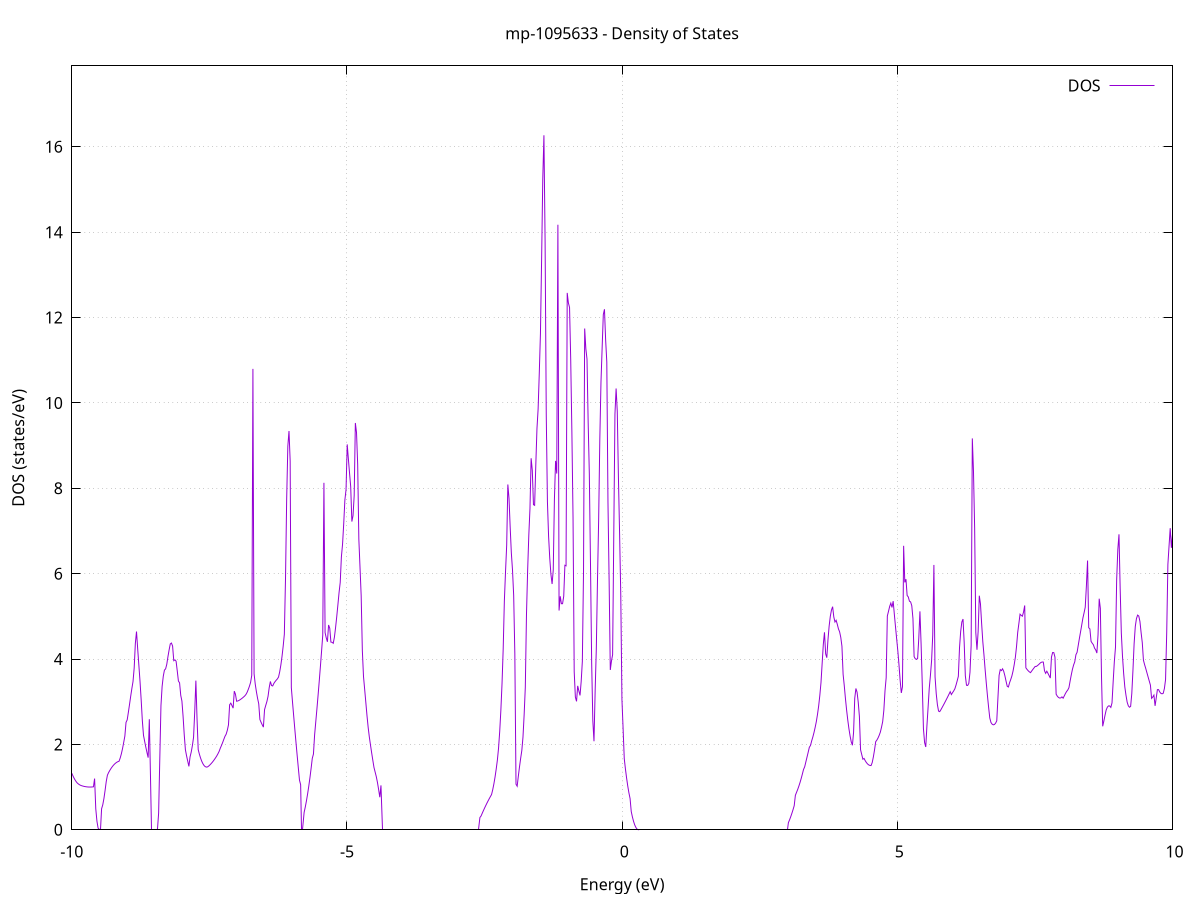 set title 'mp-1095633 - Density of States'
set xlabel 'Energy (eV)'
set ylabel 'DOS (states/eV)'
set grid
set xrange [-10:10]
set yrange [0:17.897]
set xzeroaxis lt -1
set terminal png size 800,600
set output 'mp-1095633_dos_gnuplot.png'
plot '-' using 1:2 with lines title 'DOS'
-19.272900 0.000000
-19.251800 0.000000
-19.230600 0.000000
-19.209500 0.000000
-19.188300 0.000000
-19.167200 0.000000
-19.146000 0.000000
-19.124900 0.000000
-19.103700 0.000000
-19.082600 0.000000
-19.061400 0.000000
-19.040300 0.000000
-19.019100 0.000000
-18.998000 0.000000
-18.976800 0.000000
-18.955700 0.000000
-18.934500 0.000000
-18.913400 0.000000
-18.892200 0.000000
-18.871100 0.000000
-18.849900 0.000000
-18.828800 0.000000
-18.807600 0.000000
-18.786500 0.000000
-18.765300 0.000000
-18.744100 0.000000
-18.723000 0.000000
-18.701800 0.000000
-18.680700 0.000000
-18.659500 0.000000
-18.638400 0.000000
-18.617200 0.000000
-18.596100 0.000000
-18.574900 0.000000
-18.553800 0.000000
-18.532600 0.000000
-18.511500 0.000000
-18.490300 0.000000
-18.469200 0.000000
-18.448000 0.000000
-18.426900 0.000000
-18.405700 0.000000
-18.384600 0.000000
-18.363400 0.000000
-18.342300 0.000000
-18.321100 0.000000
-18.300000 0.000000
-18.278800 0.000000
-18.257700 0.000000
-18.236500 0.000000
-18.215400 0.000000
-18.194200 0.000000
-18.173100 0.000000
-18.151900 0.000000
-18.130800 0.000000
-18.109600 0.000000
-18.088500 0.000000
-18.067300 0.000000
-18.046100 0.000000
-18.025000 0.000000
-18.003800 0.000000
-17.982700 0.000000
-17.961500 0.000000
-17.940400 0.000000
-17.919200 0.000000
-17.898100 0.000000
-17.876900 0.000000
-17.855800 0.000000
-17.834600 0.000000
-17.813500 0.000000
-17.792300 0.000000
-17.771200 0.000000
-17.750000 0.000000
-17.728900 0.000000
-17.707700 0.000000
-17.686600 0.000000
-17.665400 0.000000
-17.644300 0.000000
-17.623100 0.000000
-17.602000 0.000000
-17.580800 0.000000
-17.559700 0.000000
-17.538500 0.000000
-17.517400 0.000000
-17.496200 0.000000
-17.475100 0.000000
-17.453900 0.000000
-17.432800 0.000000
-17.411600 0.000000
-17.390500 0.000000
-17.369300 0.000000
-17.348100 0.002200
-17.327000 0.310200
-17.305800 1.139700
-17.284700 2.439200
-17.263500 3.375300
-17.242400 4.505200
-17.221200 5.844900
-17.200100 9.296100
-17.178900 15.395800
-17.157800 24.953400
-17.136600 10.860000
-17.115500 6.351800
-17.094300 4.490900
-17.073200 2.991700
-17.052000 2.249600
-17.030900 1.607200
-17.009700 0.238200
-16.988600 0.000000
-16.967400 0.000000
-16.946300 0.000000
-16.925100 0.000000
-16.904000 0.000000
-16.882800 0.000000
-16.861700 0.000000
-16.840500 0.000000
-16.819400 0.000000
-16.798200 0.000000
-16.777100 0.000000
-16.755900 0.000000
-16.734800 0.000000
-16.713600 0.000000
-16.692500 0.000000
-16.671300 0.000000
-16.650200 0.000000
-16.629000 0.000000
-16.607800 0.000000
-16.586700 0.000000
-16.565500 0.000000
-16.544400 0.000000
-16.523200 0.000000
-16.502100 0.000000
-16.480900 0.000000
-16.459800 0.000000
-16.438600 0.000000
-16.417500 0.000000
-16.396300 0.000000
-16.375200 0.000000
-16.354000 0.000000
-16.332900 0.000000
-16.311700 0.000000
-16.290600 0.000000
-16.269400 0.000000
-16.248300 0.000000
-16.227100 0.000000
-16.206000 0.000000
-16.184800 0.000000
-16.163700 0.000000
-16.142500 0.000000
-16.121400 0.000000
-16.100200 0.000000
-16.079100 0.000000
-16.057900 0.000000
-16.036800 0.000000
-16.015600 0.000000
-15.994500 0.000000
-15.973300 0.000000
-15.952200 0.000000
-15.931000 0.000000
-15.909800 0.000000
-15.888700 0.000000
-15.867500 0.000000
-15.846400 0.000000
-15.825200 0.000000
-15.804100 0.000000
-15.782900 0.000000
-15.761800 0.000000
-15.740600 0.000000
-15.719500 0.000000
-15.698300 0.000000
-15.677200 0.000000
-15.656000 0.000000
-15.634900 0.000000
-15.613700 0.000000
-15.592600 0.000000
-15.571400 0.000000
-15.550300 0.000000
-15.529100 0.000000
-15.508000 0.000000
-15.486800 0.000000
-15.465700 0.000000
-15.444500 0.000000
-15.423400 0.000000
-15.402200 0.000000
-15.381100 0.000000
-15.359900 0.000000
-15.338800 0.000000
-15.317600 0.000000
-15.296500 0.000000
-15.275300 0.000000
-15.254200 0.000000
-15.233000 0.000000
-15.211800 0.000000
-15.190700 0.000000
-15.169500 0.000000
-15.148400 0.000000
-15.127200 0.000000
-15.106100 0.000000
-15.084900 0.000000
-15.063800 0.000000
-15.042600 11.168400
-15.021500 3.681300
-15.000300 3.746500
-14.979200 3.902600
-14.958000 4.086000
-14.936900 4.296600
-14.915700 4.534600
-14.894600 4.799800
-14.873400 5.092300
-14.852300 5.412100
-14.831100 31.837100
-14.810000 8.092700
-14.788800 7.364700
-14.767700 6.886400
-14.746500 6.423800
-14.725400 5.977100
-14.704200 5.544600
-14.683100 5.187700
-14.661900 6.296000
-14.640800 6.342300
-14.619600 6.107900
-14.598500 5.797300
-14.577300 5.408600
-14.556200 4.940800
-14.535000 3.890600
-14.513800 3.733700
-14.492700 3.585100
-14.471500 3.444700
-14.450400 3.317200
-14.429200 3.217000
-14.408100 3.145300
-14.386900 3.101800
-14.365800 2.913500
-14.344600 2.943500
-14.323500 2.160100
-14.302300 1.746900
-14.281200 1.625400
-14.260000 1.505300
-14.238900 1.386600
-14.217700 1.269400
-14.196600 1.153500
-14.175400 1.039000
-14.154300 0.926000
-14.133100 0.814300
-14.112000 0.704100
-14.090800 0.595300
-14.069700 0.487900
-14.048500 0.381900
-14.027400 0.277300
-14.006200 0.174100
-13.985100 0.000000
-13.963900 0.000000
-13.942800 0.000000
-13.921600 0.000000
-13.900500 0.000500
-13.879300 0.004500
-13.858200 0.012100
-13.837000 0.023600
-13.815800 0.038700
-13.794700 0.057700
-13.773500 0.080400
-13.752400 0.106800
-13.731200 0.137000
-13.710100 0.171000
-13.688900 0.208700
-13.667800 0.969700
-13.646600 1.594800
-13.625500 4.289500
-13.604300 4.566300
-13.583200 5.051700
-13.562000 5.455300
-13.540900 5.561200
-13.519700 4.371800
-13.498600 4.076400
-13.477400 3.818700
-13.456300 3.598900
-13.435100 3.863800
-13.414000 4.403300
-13.392800 2.886500
-13.371700 2.730400
-13.350500 2.592800
-13.329400 2.473400
-13.308200 2.444600
-13.287100 2.346000
-13.265900 2.257400
-13.244800 2.178900
-13.223600 2.110400
-13.202500 2.633900
-13.181300 2.760100
-13.160200 2.861800
-13.139000 2.859000
-13.117900 2.751700
-13.096700 2.539800
-13.075500 2.789400
-13.054400 0.000000
-13.033200 0.000000
-13.012100 0.000000
-12.990900 0.000000
-12.969800 0.213400
-12.948600 1.100500
-12.927500 1.954000
-12.906300 2.711600
-12.885200 3.262700
-12.864000 3.704000
-12.842900 4.568000
-12.821700 5.507000
-12.800600 6.408700
-12.779400 6.594200
-12.758300 5.457200
-12.737100 4.509600
-12.716000 4.472700
-12.694800 4.607600
-12.673700 4.784200
-12.652500 4.978400
-12.631400 5.187200
-12.610200 5.991400
-12.589100 6.214700
-12.567900 5.819200
-12.546800 5.298800
-12.525600 4.504000
-12.504500 3.307000
-12.483300 3.022700
-12.462200 2.769600
-12.441000 2.547500
-12.419900 2.356400
-12.398700 2.196400
-12.377500 1.961900
-12.356400 1.649600
-12.335200 1.645400
-12.314100 1.627800
-12.292900 1.603400
-12.271800 1.661900
-12.250600 1.744200
-12.229500 1.850400
-12.208300 1.980500
-12.187200 2.046300
-12.166000 2.165000
-12.144900 2.206100
-12.123700 2.247000
-12.102600 2.287400
-12.081400 2.327500
-12.060300 2.367300
-12.039100 2.406700
-12.018000 2.445700
-11.996800 2.536500
-11.975700 2.664300
-11.954500 2.796000
-11.933400 2.931400
-11.912200 3.070400
-11.891100 3.224500
-11.869900 3.705900
-11.848800 3.661600
-11.827600 3.625000
-11.806500 3.570500
-11.785300 3.498200
-11.764200 3.383700
-11.743000 3.229000
-11.721900 3.039700
-11.700700 2.602500
-11.679500 2.568400
-11.658400 2.540600
-11.637200 2.519200
-11.616100 2.504200
-11.594900 2.495600
-11.573800 2.708400
-11.552600 2.759600
-11.531500 2.816700
-11.510300 2.879700
-11.489200 2.948600
-11.468000 3.543400
-11.446900 3.441300
-11.425700 3.437000
-11.404600 2.830900
-11.383400 2.579100
-11.362300 1.992500
-11.341100 2.013300
-11.320000 1.827600
-11.298800 1.666100
-11.277700 1.528900
-11.256500 1.452200
-11.235400 1.433600
-11.214200 1.415800
-11.193100 1.398800
-11.171900 1.382600
-11.150800 1.367200
-11.129600 1.352600
-11.108500 1.338800
-11.087300 1.325900
-11.066200 1.313700
-11.045000 1.302300
-11.023900 1.291700
-11.002700 1.309500
-10.981500 1.393300
-10.960400 1.464600
-10.939200 1.446600
-10.918100 1.382600
-10.896900 1.314900
-10.875800 1.243300
-10.854600 1.167900
-10.833500 1.088700
-10.812300 1.005700
-10.791200 0.919000
-10.770000 0.828400
-10.748900 0.734000
-10.727700 0.635800
-10.706600 6.252800
-10.685400 2.833000
-10.664300 2.183000
-10.643100 2.189300
-10.622000 2.193200
-10.600800 2.194700
-10.579700 2.194000
-10.558500 2.190900
-10.537400 2.185400
-10.516200 2.177600
-10.495100 2.167500
-10.473900 2.155100
-10.452800 2.140300
-10.431600 2.123100
-10.410500 2.103700
-10.389300 2.081900
-10.368200 2.057700
-10.347000 2.031200
-10.325900 2.002400
-10.304700 1.971200
-10.283600 1.856700
-10.262400 1.816200
-10.241200 1.780600
-10.220100 1.750000
-10.198900 1.724500
-10.177800 1.703900
-10.156600 1.687000
-10.135500 1.669400
-10.114300 1.629800
-10.093200 1.547000
-10.072000 1.505900
-10.050900 1.484800
-10.029700 1.423600
-10.008600 1.351400
-9.987400 1.286200
-9.966300 1.228000
-9.945100 1.177100
-9.924000 1.133800
-9.902800 1.098800
-9.881700 1.074900
-9.860500 1.055800
-9.839400 1.041200
-9.818200 1.031200
-9.797100 1.023200
-9.775900 1.016400
-9.754800 1.010800
-9.733600 1.006500
-9.712500 1.003400
-9.691300 1.001500
-9.670200 1.000900
-9.649000 1.001500
-9.627900 1.003400
-9.606700 1.006500
-9.585600 1.199700
-9.564400 0.491700
-9.543200 0.201800
-9.522100 0.038900
-9.500900 0.000000
-9.479800 0.000000
-9.458600 0.492200
-9.437500 0.583300
-9.416300 0.730200
-9.395200 0.920000
-9.374000 1.130100
-9.352900 1.279000
-9.331700 1.338800
-9.310600 1.387900
-9.289400 1.432200
-9.268300 1.471600
-9.247100 1.506200
-9.226000 1.535900
-9.204800 1.560700
-9.183700 1.580700
-9.162500 1.595800
-9.141400 1.606000
-9.120200 1.682800
-9.099100 1.780700
-9.077900 1.902800
-9.056800 2.045900
-9.035600 2.196600
-9.014500 2.516300
-8.993300 2.574800
-8.972200 2.751300
-8.951000 2.935600
-8.929900 3.127700
-8.908700 3.307800
-8.887600 3.473200
-8.866400 3.790700
-8.845200 4.364700
-8.824100 4.644300
-8.802900 4.241100
-8.781800 3.863100
-8.760600 3.482500
-8.739500 3.047900
-8.718300 2.560200
-8.697200 2.214000
-8.676000 2.071000
-8.654900 1.936100
-8.633700 1.809200
-8.612600 1.690400
-8.591400 2.590300
-8.570300 1.251400
-8.549100 0.000000
-8.528000 0.000000
-8.506800 0.000000
-8.485700 0.000000
-8.464500 0.000000
-8.443400 0.010400
-8.422200 0.390600
-8.401100 1.656000
-8.379900 2.907600
-8.358800 3.357000
-8.337600 3.597400
-8.316500 3.741200
-8.295300 3.769700
-8.274200 3.876500
-8.253000 4.053700
-8.231900 4.212800
-8.210700 4.353700
-8.189600 4.374900
-8.168400 4.304000
-8.147200 3.961900
-8.126100 3.980900
-8.104900 3.950400
-8.083800 3.722300
-8.062600 3.484800
-8.041500 3.442400
-8.020300 3.148800
-7.999200 3.016800
-7.978000 2.660300
-7.956900 2.227800
-7.935700 1.875600
-7.914600 1.733100
-7.893400 1.607000
-7.872300 1.485000
-7.851100 1.706700
-7.830000 1.820100
-7.808800 1.972600
-7.787700 2.164300
-7.766500 2.758700
-7.745400 3.493900
-7.724200 2.593200
-7.703100 1.878300
-7.681900 1.772500
-7.660800 1.682400
-7.639600 1.608100
-7.618500 1.549500
-7.597300 1.506700
-7.576200 1.479700
-7.555000 1.468500
-7.533900 1.472900
-7.512700 1.492500
-7.491600 1.517900
-7.470400 1.546300
-7.449200 1.577700
-7.428100 1.612200
-7.406900 1.649600
-7.385800 1.690000
-7.364600 1.733500
-7.343500 1.782500
-7.322300 1.838400
-7.301200 1.913100
-7.280000 1.975700
-7.258900 2.044100
-7.237700 2.118500
-7.216600 2.189800
-7.195400 2.238300
-7.174300 2.329700
-7.153100 2.457400
-7.132000 2.929300
-7.110800 2.966400
-7.089700 2.909100
-7.068500 2.849900
-7.047400 3.248400
-7.026200 3.176200
-7.005100 3.011300
-6.983900 3.018100
-6.962800 3.029900
-6.941600 3.047400
-6.920500 3.066800
-6.899300 3.088000
-6.878200 3.111200
-6.857000 3.136200
-6.835900 3.169300
-6.814700 3.219600
-6.793600 3.287100
-6.772400 3.363200
-6.751300 3.452500
-6.730100 3.618200
-6.708900 10.797900
-6.687800 3.655500
-6.666600 3.412100
-6.645500 3.234200
-6.624300 3.080000
-6.603200 2.951100
-6.582000 2.583200
-6.560900 2.518700
-6.539700 2.459300
-6.518600 2.405000
-6.497400 2.815900
-6.476300 2.912500
-6.455100 3.003700
-6.434000 3.126900
-6.412800 3.330900
-6.391700 3.474800
-6.370500 3.379600
-6.349400 3.369600
-6.328200 3.429500
-6.307100 3.469000
-6.285900 3.504100
-6.264800 3.533900
-6.243600 3.577300
-6.222500 3.699100
-6.201300 3.860100
-6.180200 4.060600
-6.159000 4.300800
-6.137900 4.580600
-6.116700 5.892300
-6.095600 7.753900
-6.074400 8.986800
-6.053300 9.342700
-6.032100 8.638800
-6.010900 3.330100
-5.989800 2.997800
-5.968600 2.673100
-5.947500 2.356100
-5.926300 2.046600
-5.905200 1.744900
-5.884000 1.450800
-5.862900 1.164300
-5.841700 1.054500
-5.820600 0.000000
-5.799400 0.000000
-5.778300 0.408200
-5.757100 0.535100
-5.736000 0.680100
-5.714800 0.842900
-5.693700 1.023800
-5.672500 1.222500
-5.651400 1.439200
-5.630200 1.673900
-5.609100 1.773900
-5.587900 2.222500
-5.566800 2.529600
-5.545600 2.838100
-5.524500 3.158100
-5.503300 3.490300
-5.482200 3.834900
-5.461000 4.191700
-5.439900 4.560900
-5.418700 8.128800
-5.397600 4.619200
-5.376400 4.495000
-5.355300 4.403600
-5.334100 4.797800
-5.312900 4.722500
-5.291800 4.396600
-5.270600 4.392000
-5.249500 4.368700
-5.228300 4.510200
-5.207200 4.735100
-5.186000 4.991900
-5.164900 5.270600
-5.143700 5.557600
-5.122600 5.794500
-5.101400 6.393200
-5.080300 6.688300
-5.059100 7.171600
-5.038000 7.726800
-5.016800 7.966700
-4.995700 9.028900
-4.974500 8.688800
-4.953400 8.358300
-4.932200 8.037800
-4.911100 7.221200
-4.889900 7.357900
-4.868800 7.830100
-4.847600 9.530300
-4.826500 9.305800
-4.805300 8.554800
-4.784200 6.804400
-4.763000 6.147200
-4.741900 5.484200
-4.720700 4.199000
-4.699600 3.590100
-4.678400 3.289300
-4.657300 2.983400
-4.636100 2.672500
-4.614900 2.399600
-4.593800 2.175200
-4.572600 1.985900
-4.551500 1.803600
-4.530300 1.628200
-4.509200 1.459800
-4.488000 1.351300
-4.466900 1.243000
-4.445700 1.106200
-4.424600 0.940900
-4.403400 0.762500
-4.382300 1.040000
-4.361100 0.000000
-4.340000 0.000000
-4.318800 0.000000
-4.297700 0.000000
-4.276500 0.000000
-4.255400 0.000000
-4.234200 0.000000
-4.213100 0.000000
-4.191900 0.000000
-4.170800 0.000000
-4.149600 0.000000
-4.128500 0.000000
-4.107300 0.000000
-4.086200 0.000000
-4.065000 0.000000
-4.043900 0.000000
-4.022700 0.000000
-4.001600 0.000000
-3.980400 0.000000
-3.959300 0.000000
-3.938100 0.000000
-3.916900 0.000000
-3.895800 0.000000
-3.874600 0.000000
-3.853500 0.000000
-3.832300 0.000000
-3.811200 0.000000
-3.790000 0.000000
-3.768900 0.000000
-3.747700 0.000000
-3.726600 0.000000
-3.705400 0.000000
-3.684300 0.000000
-3.663100 0.000000
-3.642000 0.000000
-3.620800 0.000000
-3.599700 0.000000
-3.578500 0.000000
-3.557400 0.000000
-3.536200 0.000000
-3.515100 0.000000
-3.493900 0.000000
-3.472800 0.000000
-3.451600 0.000000
-3.430500 0.000000
-3.409300 0.000000
-3.388200 0.000000
-3.367000 0.000000
-3.345900 0.000000
-3.324700 0.000000
-3.303600 0.000000
-3.282400 0.000000
-3.261300 0.000000
-3.240100 0.000000
-3.219000 0.000000
-3.197800 0.000000
-3.176600 0.000000
-3.155500 0.000000
-3.134300 0.000000
-3.113200 0.000000
-3.092000 0.000000
-3.070900 0.000000
-3.049700 0.000000
-3.028600 0.000000
-3.007400 0.000000
-2.986300 0.000000
-2.965100 0.000000
-2.944000 0.000000
-2.922800 0.000000
-2.901700 0.000000
-2.880500 0.000000
-2.859400 0.000000
-2.838200 0.000000
-2.817100 0.000000
-2.795900 0.000000
-2.774800 0.000000
-2.753600 0.000000
-2.732500 0.000000
-2.711300 0.000000
-2.690200 0.000000
-2.669000 0.000000
-2.647900 0.000000
-2.626700 0.000000
-2.605600 0.000000
-2.584400 0.287800
-2.563300 0.323000
-2.542100 0.386900
-2.521000 0.448800
-2.499800 0.508600
-2.478600 0.566400
-2.457500 0.622200
-2.436300 0.676000
-2.415200 0.727800
-2.394000 0.777500
-2.372900 0.825700
-2.351700 0.937900
-2.330600 1.074700
-2.309400 1.236000
-2.288300 1.422000
-2.267100 1.632500
-2.246000 1.910700
-2.224800 2.299700
-2.203700 2.800000
-2.182500 3.428200
-2.161400 4.238700
-2.140200 5.359700
-2.119100 6.043700
-2.097900 6.667900
-2.076800 8.089200
-2.055600 7.762800
-2.034500 7.089100
-2.013300 6.485100
-1.992200 6.084900
-1.971000 5.491200
-1.949900 4.125000
-1.928700 1.068300
-1.907600 1.020600
-1.886400 1.254200
-1.865300 1.471600
-1.844100 1.672800
-1.823000 1.857800
-1.801800 2.171900
-1.780600 2.696400
-1.759500 3.340100
-1.738300 5.043900
-1.717200 6.075400
-1.696000 6.901800
-1.674900 7.523200
-1.653700 8.704000
-1.632600 8.422400
-1.611400 7.617100
-1.590300 7.601200
-1.569100 8.537700
-1.548000 9.393100
-1.526800 9.856000
-1.505700 10.692800
-1.484500 11.628000
-1.463400 13.355100
-1.442200 15.248100
-1.421100 16.270400
-1.399900 13.770000
-1.378800 9.715800
-1.357600 7.684200
-1.336500 6.872900
-1.315300 6.362600
-1.294200 5.986800
-1.273000 5.758500
-1.251900 6.083700
-1.230700 7.740200
-1.209600 8.642700
-1.188400 8.345900
-1.167300 14.174400
-1.146100 5.136500
-1.125000 5.470500
-1.103800 5.296600
-1.082600 5.296900
-1.061500 5.471500
-1.040300 6.197100
-1.019200 6.184100
-0.998000 12.578100
-0.976900 12.345800
-0.955700 12.236700
-0.934600 11.027300
-0.913400 9.322500
-0.892300 7.313300
-0.871100 3.705400
-0.850000 3.108200
-0.828800 3.008400
-0.807700 3.371600
-0.786500 3.252600
-0.765400 3.147900
-0.744200 3.476700
-0.723100 3.945500
-0.701900 6.040600
-0.680800 11.743800
-0.659600 11.272400
-0.638500 11.027900
-0.617300 9.531700
-0.596200 8.337300
-0.575000 6.215500
-0.553900 3.917400
-0.532700 2.554000
-0.511600 2.074500
-0.490400 3.260700
-0.469300 4.248500
-0.448100 5.837200
-0.427000 7.253000
-0.405800 9.143200
-0.384600 10.486800
-0.363500 11.290600
-0.342300 12.070100
-0.321200 12.194700
-0.300000 11.478800
-0.278900 10.961000
-0.257700 7.683900
-0.236600 5.840800
-0.215400 3.744200
-0.194300 3.951700
-0.173100 4.101400
-0.152000 6.907600
-0.130800 9.735700
-0.109700 10.339100
-0.088500 9.802900
-0.067400 8.243800
-0.046200 6.929200
-0.025100 5.506900
-0.003900 3.056600
0.017200 2.374600
0.038400 1.668300
0.059500 1.427100
0.080700 1.212900
0.101800 1.025500
0.123000 0.865100
0.144100 0.731300
0.165300 0.427800
0.186400 0.300600
0.207600 0.195700
0.228700 0.113300
0.249900 0.053300
0.271000 0.015600
0.292200 0.000400
0.313300 0.000000
0.334500 0.000000
0.355700 0.000000
0.376800 0.000000
0.398000 0.000000
0.419100 0.000000
0.440300 0.000000
0.461400 0.000000
0.482600 0.000000
0.503700 0.000000
0.524900 0.000000
0.546000 0.000000
0.567200 0.000000
0.588300 0.000000
0.609500 0.000000
0.630600 0.000000
0.651800 0.000000
0.672900 0.000000
0.694100 0.000000
0.715200 0.000000
0.736400 0.000000
0.757500 0.000000
0.778700 0.000000
0.799800 0.000000
0.821000 0.000000
0.842100 0.000000
0.863300 0.000000
0.884400 0.000000
0.905600 0.000000
0.926700 0.000000
0.947900 0.000000
0.969000 0.000000
0.990200 0.000000
1.011300 0.000000
1.032500 0.000000
1.053700 0.000000
1.074800 0.000000
1.096000 0.000000
1.117100 0.000000
1.138300 0.000000
1.159400 0.000000
1.180600 0.000000
1.201700 0.000000
1.222900 0.000000
1.244000 0.000000
1.265200 0.000000
1.286300 0.000000
1.307500 0.000000
1.328600 0.000000
1.349800 0.000000
1.370900 0.000000
1.392100 0.000000
1.413200 0.000000
1.434400 0.000000
1.455500 0.000000
1.476700 0.000000
1.497800 0.000000
1.519000 0.000000
1.540100 0.000000
1.561300 0.000000
1.582400 0.000000
1.603600 0.000000
1.624700 0.000000
1.645900 0.000000
1.667000 0.000000
1.688200 0.000000
1.709300 0.000000
1.730500 0.000000
1.751700 0.000000
1.772800 0.000000
1.794000 0.000000
1.815100 0.000000
1.836300 0.000000
1.857400 0.000000
1.878600 0.000000
1.899700 0.000000
1.920900 0.000000
1.942000 0.000000
1.963200 0.000000
1.984300 0.000000
2.005500 0.000000
2.026600 0.000000
2.047800 0.000000
2.068900 0.000000
2.090100 0.000000
2.111200 0.000000
2.132400 0.000000
2.153500 0.000000
2.174700 0.000000
2.195800 0.000000
2.217000 0.000000
2.238100 0.000000
2.259300 0.000000
2.280400 0.000000
2.301600 0.000000
2.322700 0.000000
2.343900 0.000000
2.365000 0.000000
2.386200 0.000000
2.407300 0.000000
2.428500 0.000000
2.449700 0.000000
2.470800 0.000000
2.492000 0.000000
2.513100 0.000000
2.534300 0.000000
2.555400 0.000000
2.576600 0.000000
2.597700 0.000000
2.618900 0.000000
2.640000 0.000000
2.661200 0.000000
2.682300 0.000000
2.703500 0.000000
2.724600 0.000000
2.745800 0.000000
2.766900 0.000000
2.788100 0.000000
2.809200 0.000000
2.830400 0.000000
2.851500 0.000000
2.872700 0.000000
2.893800 0.000000
2.915000 0.000000
2.936100 0.000000
2.957300 0.000000
2.978400 0.000000
2.999600 0.000000
3.020700 0.166000
3.041900 0.232300
3.063000 0.305400
3.084200 0.385200
3.105300 0.471700
3.126500 0.565000
3.147600 0.807100
3.168800 0.876900
3.190000 0.945500
3.211100 1.022700
3.232300 1.108200
3.253400 1.202200
3.274600 1.304600
3.295700 1.412000
3.316900 1.476400
3.338000 1.589400
3.359200 1.702600
3.380300 1.816300
3.401500 1.932900
3.422600 1.975500
3.443800 2.082500
3.464900 2.173200
3.486100 2.278700
3.507200 2.399200
3.528400 2.534500
3.549500 2.702200
3.570700 2.900400
3.591800 3.148000
3.613000 3.448500
3.634100 3.895100
3.655300 4.344400
3.676400 4.626800
3.697600 4.121400
3.718700 4.031900
3.739900 4.449700
3.761000 4.770300
3.782200 5.000200
3.803300 5.147700
3.824500 5.226800
3.845600 4.988500
3.866800 4.868400
3.888000 4.908100
3.909100 4.814900
3.930300 4.706500
3.951400 4.638200
3.972600 4.507800
3.993700 4.300600
4.014900 3.642200
4.036000 3.377000
4.057200 3.076100
4.078300 2.807600
4.099500 2.571700
4.120600 2.368300
4.141800 2.197300
4.162900 2.058900
4.184100 1.980100
4.205200 2.283400
4.226400 3.082300
4.247500 3.310600
4.268700 3.222100
4.289800 2.988600
4.311000 2.654500
4.332100 1.874800
4.353300 1.762500
4.374400 1.653200
4.395600 1.671500
4.416700 1.618300
4.437900 1.575300
4.459000 1.542500
4.480200 1.519800
4.501300 1.507200
4.522500 1.504700
4.543600 1.573800
4.564800 1.707000
4.586000 1.871300
4.607100 2.063700
4.628300 2.100600
4.649400 2.150400
4.670600 2.213000
4.691700 2.288500
4.712900 2.403500
4.734000 2.533500
4.755200 2.799700
4.776300 3.254900
4.797500 3.563400
4.818600 5.008700
4.839800 5.118600
4.860900 5.232700
4.882100 5.310000
4.903200 5.208800
4.924400 5.356400
4.945500 5.052700
4.966700 4.759500
4.987800 4.476800
5.009000 4.191100
5.030100 3.866400
5.051300 3.500700
5.072400 3.205700
5.093600 3.352300
5.114700 6.652600
5.135900 5.796500
5.157000 5.870800
5.178200 5.490600
5.199300 5.454400
5.220500 5.354900
5.241600 5.338600
5.262800 5.248900
5.284000 4.947900
5.305100 4.057600
5.326300 4.006800
5.347400 3.991500
5.368600 4.011600
5.389700 4.478500
5.410900 5.117400
5.432000 4.351900
5.453200 3.412400
5.474300 2.372500
5.495500 2.042900
5.516600 1.940500
5.537800 2.432200
5.558900 2.862400
5.580100 3.313100
5.601200 3.612300
5.622400 3.958800
5.643500 4.559100
5.664700 6.204000
5.685800 3.582400
5.707000 3.188300
5.728100 2.932300
5.749300 2.780200
5.770400 2.768000
5.791600 2.812000
5.812700 2.861200
5.833900 2.911500
5.855000 2.962800
5.876200 3.015100
5.897300 3.068600
5.918500 3.123000
5.939600 3.178500
5.960800 3.235100
5.982000 3.168400
6.003100 3.211700
6.024300 3.253300
6.045400 3.302900
6.066600 3.389300
6.087700 3.488700
6.108900 3.594900
6.130000 4.264700
6.151200 4.645800
6.172300 4.868100
6.193500 4.936600
6.214600 4.396500
6.235800 3.609200
6.256900 3.385600
6.278100 3.381200
6.299200 3.429300
6.320400 3.690600
6.341500 4.320900
6.362700 9.169100
6.383800 8.399600
6.405000 7.067900
6.426100 4.619200
6.447300 4.216700
6.468400 4.645200
6.489600 5.484300
6.510700 5.292000
6.531900 4.834600
6.553000 4.411700
6.574200 4.099200
6.595300 3.757200
6.616500 3.436600
6.637600 3.140400
6.658800 2.868400
6.679900 2.620700
6.701100 2.514900
6.722300 2.474900
6.743400 2.458800
6.764600 2.466500
6.785700 2.498100
6.806900 2.553100
6.828000 3.087100
6.849200 3.617900
6.870300 3.752500
6.891500 3.729700
6.912600 3.771200
6.933800 3.709600
6.954900 3.605500
6.976100 3.478400
6.997200 3.361000
7.018400 3.344600
7.039500 3.444900
7.060700 3.520400
7.081800 3.603900
7.103000 3.720400
7.124100 3.869900
7.145300 4.045000
7.166400 4.298600
7.187600 4.625000
7.208700 4.832800
7.229900 5.051200
7.251000 5.023400
7.272200 5.003300
7.293300 5.101900
7.314500 5.254700
7.335600 3.794300
7.356800 3.757400
7.377900 3.725800
7.399100 3.699500
7.420300 3.681100
7.441400 3.719500
7.462600 3.756600
7.483700 3.792300
7.504900 3.826500
7.526000 3.827100
7.547200 3.847600
7.568300 3.870300
7.589500 3.898300
7.610600 3.920600
7.631800 3.930000
7.652900 3.929200
7.674100 3.726000
7.695200 3.664600
7.716400 3.714900
7.737500 3.664900
7.758700 3.609000
7.779800 3.554300
7.801000 4.047200
7.822100 4.153800
7.843300 4.150200
7.864400 4.044900
7.885600 3.176700
7.906700 3.130700
7.927900 3.100500
7.949000 3.086200
7.970200 3.089500
7.991300 3.113700
8.012500 3.082600
8.033600 3.136800
8.054800 3.193200
8.075900 3.239300
8.097100 3.275100
8.118300 3.329300
8.139400 3.482200
8.160600 3.627700
8.181700 3.758300
8.202900 3.860000
8.224000 3.934200
8.245200 4.101000
8.266300 4.157300
8.287500 4.321300
8.308600 4.485300
8.329800 4.640500
8.350900 4.798100
8.372100 4.961000
8.393200 5.082200
8.414400 5.213900
8.435500 5.710300
8.456700 6.307600
8.477800 4.733800
8.499000 4.705800
8.520100 4.415500
8.541300 4.371100
8.562400 4.335300
8.583600 4.255200
8.604700 4.213900
8.625900 4.139900
8.647000 4.567000
8.668200 5.413900
8.689300 5.186300
8.710500 3.569000
8.731600 2.424300
8.752800 2.547100
8.773900 2.682600
8.795100 2.807100
8.816300 2.872500
8.837400 2.902400
8.858600 2.900800
8.879700 2.866900
8.900900 2.972800
8.922000 3.468400
8.943200 3.940200
8.964300 4.278300
8.985500 5.851600
9.006600 6.570600
9.027800 6.922100
9.048900 5.671800
9.070100 4.611000
9.091200 4.068900
9.112400 3.663600
9.133500 3.348100
9.154700 3.151700
9.175800 2.991300
9.197000 2.905300
9.218100 2.870900
9.239300 2.890800
9.260400 3.190000
9.281600 3.742100
9.302700 4.362500
9.323900 4.762500
9.345000 4.948100
9.366200 5.029600
9.387300 5.007000
9.408500 4.880200
9.429600 4.618800
9.450800 4.385200
9.471900 3.972800
9.493100 3.868500
9.514300 3.777400
9.535400 3.679000
9.556600 3.581000
9.577700 3.484300
9.598900 3.388900
9.620000 3.078600
9.641200 3.109900
9.662300 3.154900
9.683500 2.903500
9.704600 3.089300
9.725800 3.284000
9.746900 3.284100
9.768100 3.228700
9.789200 3.195700
9.810400 3.185100
9.831500 3.197100
9.852700 3.309000
9.873800 3.516600
9.895000 4.624000
9.916100 6.213800
9.937300 6.648400
9.958400 7.066000
9.979600 6.606100
10.000700 6.917600
10.021900 7.315300
10.043000 7.799000
10.064200 5.426200
10.085300 5.156300
10.106500 4.925600
10.127600 4.724400
10.148800 4.551900
10.169900 4.487400
10.191100 4.348500
10.212200 4.385700
10.233400 4.431500
10.254600 4.253000
10.275700 4.051100
10.296900 4.095900
10.318000 4.127600
10.339200 3.619300
10.360300 3.633900
10.381500 3.673500
10.402600 3.726000
10.423800 3.788100
10.444900 3.989200
10.466100 4.088500
10.487200 4.196200
10.508400 4.473700
10.529500 4.660400
10.550700 4.858900
10.571800 5.499100
10.593000 5.890600
10.614100 6.283200
10.635300 7.217200
10.656400 7.698600
10.677600 7.840200
10.698700 7.970600
10.719900 7.924700
10.741000 7.881200
10.762200 7.271100
10.783300 7.732200
10.804500 8.500200
10.825600 9.624400
10.846800 8.895300
10.867900 8.520200
10.889100 7.897500
10.910200 7.809400
10.931400 7.500900
10.952600 7.947800
10.973700 7.179400
10.994900 6.438400
11.016000 6.014700
11.037200 6.118500
11.058300 6.067500
11.079500 5.952800
11.100600 5.885000
11.121800 5.893800
11.142900 5.958400
11.164100 6.056500
11.185200 5.886200
11.206400 7.456000
11.227500 8.175300
11.248700 8.062800
11.269800 6.321100
11.291000 6.837800
11.312100 7.719900
11.333300 8.205400
11.354400 7.428800
11.375600 6.519000
11.396700 5.477400
11.417900 4.304000
11.439000 3.658500
11.460200 3.617700
11.481300 3.741100
11.502500 3.845400
11.523600 4.239000
11.544800 4.593200
11.565900 4.958400
11.587100 5.574400
11.608200 6.520000
11.629400 7.194500
11.650600 7.781500
11.671700 7.692600
11.692900 6.512200
11.714000 6.805700
11.735200 7.178600
11.756300 7.620400
11.777500 8.251400
11.798600 9.470400
11.819800 9.701900
11.840900 8.558100
11.862100 7.398700
11.883200 6.198100
11.904400 6.046200
11.925500 6.040000
11.946700 5.952700
11.967800 5.435400
11.989000 5.317800
12.010100 5.200100
12.031300 4.732900
12.052400 4.320200
12.073600 3.903100
12.094700 3.713200
12.115900 3.560100
12.137000 3.440900
12.158200 3.330100
12.179300 3.221000
12.200500 3.113700
12.221600 3.008000
12.242800 2.904200
12.263900 2.802000
12.285100 2.555300
12.306200 2.337900
12.327400 2.232800
12.348600 2.104000
12.369700 1.824500
12.390900 1.818700
12.412000 1.816400
12.433200 1.781000
12.454300 1.747300
12.475500 1.715100
12.496600 1.720800
12.517800 2.032500
12.538900 2.975300
12.560100 3.515200
12.581200 3.778600
12.602400 3.995300
12.623500 4.165200
12.644700 4.269800
12.665800 3.610900
12.687000 3.415500
12.708100 3.399400
12.729300 3.441500
12.750400 3.482500
12.771600 3.515800
12.792700 3.375300
12.813900 3.233700
12.835000 3.122600
12.856200 3.042000
12.877300 2.975700
12.898500 2.936900
12.919600 2.908100
12.940800 2.889500
12.961900 2.881000
12.983100 2.882600
13.004200 2.917700
13.025400 2.987500
13.046600 3.069700
13.067700 3.146800
13.088900 3.220100
13.110000 3.309400
13.131200 3.380500
13.152300 3.666200
13.173500 4.043800
13.194600 4.971500
13.215800 5.264500
13.236900 5.523700
13.258100 5.761600
13.279200 6.387300
13.300400 6.829600
13.321500 7.156800
13.342700 6.940000
13.363800 6.729900
13.385000 6.528500
13.406100 6.264700
13.427300 6.158200
13.448400 6.101200
13.469600 6.128200
13.490700 6.098600
13.511900 5.670500
13.533000 5.223000
13.554200 4.977200
13.575300 4.800700
13.596500 4.634500
13.617600 4.515400
13.638800 4.419300
13.659900 4.345500
13.681100 4.415100
13.702200 4.404600
13.723400 4.250900
13.744500 4.164500
13.765700 4.083300
13.786900 4.420300
13.808000 4.856800
13.829200 5.098100
13.850300 5.234100
13.871500 5.364800
13.892600 5.521300
13.913800 5.691800
13.934900 5.847100
13.956100 5.926200
13.977200 5.876000
13.998400 5.983600
14.019500 5.774500
14.040700 5.657800
14.061800 5.746100
14.083000 5.724600
14.104100 5.755100
14.125300 5.787100
14.146400 6.409200
14.167600 6.749400
14.188700 7.003600
14.209900 7.054400
14.231000 7.200900
14.252200 7.253700
14.273300 7.158300
14.294500 7.089200
14.315600 7.014000
14.336800 7.266200
14.357900 8.457800
14.379100 8.490500
14.400200 8.450900
14.421400 8.268900
14.442500 8.069000
14.463700 7.789700
14.484900 7.724800
14.506000 7.502100
14.527200 7.364500
14.548300 7.354100
14.569500 7.310400
14.590600 7.165300
14.611800 7.104300
14.632900 6.750200
14.654100 6.267100
14.675200 5.837200
14.696400 5.367700
14.717500 4.954600
14.738700 4.804800
14.759800 4.197500
14.781000 3.974200
14.802100 3.816700
14.823300 3.634200
14.844400 3.477000
14.865600 3.345000
14.886700 3.523800
14.907900 3.040400
14.929000 2.784500
14.950200 2.778100
14.971300 2.819100
14.992500 2.887200
15.013600 2.982300
15.034800 3.103300
15.055900 3.241800
15.077100 3.396300
15.098200 3.514800
15.119400 3.641800
15.140500 3.948300
15.161700 4.513600
15.182900 3.983900
15.204000 4.099000
15.225200 4.182900
15.246300 4.236300
15.267500 3.863200
15.288600 3.981300
15.309800 4.051500
15.330900 4.086700
15.352100 4.131800
15.373200 4.090900
15.394400 3.847900
15.415500 3.465100
15.436700 3.082200
15.457800 2.712900
15.479000 2.358700
15.500100 2.100600
15.521300 1.853800
15.542400 2.715300
15.563600 3.087100
15.584700 3.571800
15.605900 4.179900
15.627000 4.871500
15.648200 6.344900
15.669300 6.652600
15.690500 7.218300
15.711600 6.967700
15.732800 6.212200
15.753900 5.619900
15.775100 5.277500
15.796200 5.036600
15.817400 4.852800
15.838500 4.726200
15.859700 4.653100
15.880900 4.623400
15.902000 4.635500
15.923200 4.717600
15.944300 4.652500
15.965500 4.930900
15.986600 3.649300
16.007800 3.306500
16.028900 3.459600
16.050100 3.671100
16.071200 3.938800
16.092400 4.327800
16.113500 4.669000
16.134700 5.032400
16.155800 5.420600
16.177000 6.183300
16.198100 6.887200
16.219300 7.671100
16.240400 8.540900
16.261600 9.195700
16.282700 10.486300
16.303900 9.234800
16.325000 8.247800
16.346200 7.958700
16.367300 8.468700
16.388500 7.453700
16.409600 6.695300
16.430800 5.891700
16.451900 5.282900
16.473100 4.911400
16.494200 4.596000
16.515400 4.313500
16.536500 4.001000
16.557700 3.901100
16.578800 3.861300
16.600000 3.871500
16.621200 3.931700
16.642300 3.217500
16.663500 3.223400
16.684600 3.262800
16.705800 3.350300
16.726900 4.136600
16.748100 4.436300
16.769200 4.693100
16.790400 4.903200
16.811500 5.065900
16.832700 5.681000
16.853800 5.007700
16.875000 4.448500
16.896100 4.038000
16.917300 3.843200
16.938400 3.898600
16.959600 4.115200
16.980700 4.229500
17.001900 4.272300
17.023000 4.269000
17.044200 4.334400
17.065300 4.937500
17.086500 4.903600
17.107600 4.697900
17.128800 4.642900
17.149900 4.590600
17.171100 4.541000
17.192200 4.302600
17.213400 3.869200
17.234500 4.125400
17.255700 4.824100
17.276800 5.019500
17.298000 5.133000
17.319200 5.114900
17.340300 4.113900
17.361500 3.580700
17.382600 3.065100
17.403800 2.525100
17.424900 2.449100
17.446100 2.668900
17.467200 2.974700
17.488400 3.327000
17.509500 3.725700
17.530700 4.295600
17.551800 4.879200
17.573000 4.617100
17.594100 4.697100
17.615300 4.764000
17.636400 4.812500
17.657600 4.836800
17.678700 4.841800
17.699900 4.815900
17.721000 4.752800
17.742200 4.218700
17.763300 4.136200
17.784500 4.037200
17.805600 3.921600
17.826800 3.789400
17.847900 3.640700
17.869100 3.475500
17.890200 3.293700
17.911400 3.100800
17.932500 2.944900
17.953700 2.926300
17.974800 2.995600
17.996000 3.118800
18.017200 3.295700
18.038300 3.526300
18.059500 3.810800
18.080600 4.148900
18.101800 4.521100
18.122900 5.191800
18.144100 5.668700
18.165200 5.570100
18.186400 5.651300
18.207500 5.665400
18.228700 5.621700
18.249800 5.537600
18.271000 5.469600
18.292100 5.475200
18.313300 5.415400
18.334400 5.044900
18.355600 5.068300
18.376700 5.215400
18.397900 5.375000
18.419000 6.065300
18.440200 5.323700
18.461300 4.678200
18.482500 6.177000
18.503600 10.336700
18.524800 11.545400
18.545900 10.841200
18.567100 10.615700
18.588200 10.323600
18.609400 10.452700
18.630500 11.038000
18.651700 4.397500
18.672800 3.389000
18.694000 2.522900
18.715200 2.277500
18.736300 2.635100
18.757500 4.380200
18.778600 5.391400
18.799800 6.277600
18.820900 7.100300
18.842100 8.351900
18.863200 6.996700
18.884400 5.656600
18.905500 4.270100
18.926700 4.071700
18.947800 3.844400
18.969000 3.582400
18.990100 3.193900
19.011300 2.997900
19.032400 2.854700
19.053600 2.719900
19.074700 2.588000
19.095900 2.458900
19.117000 2.332600
19.138200 2.209100
19.159300 2.088400
19.180500 2.171100
19.201600 2.085400
19.222800 2.008300
19.243900 1.933200
19.265100 1.860300
19.286200 1.795500
19.307400 1.759500
19.328500 1.753200
19.349700 1.775400
19.370800 1.811700
19.392000 1.889800
19.413200 2.018800
19.434300 2.067100
19.455500 2.050600
19.476600 2.075900
19.497800 2.225100
19.518900 2.585000
19.540100 3.091800
19.561200 3.748800
19.582400 4.544000
19.603500 5.071400
19.624700 5.425700
19.645800 5.606800
19.667000 5.647600
19.688100 5.808800
19.709300 8.150800
19.730400 10.320100
19.751600 10.148900
19.772700 7.610500
19.793900 4.900400
19.815000 3.300300
19.836200 1.620400
19.857300 1.080600
19.878500 1.351100
19.899600 1.696800
19.920800 2.117700
19.941900 2.613900
19.963100 3.185400
19.984200 4.744500
20.005400 4.533300
20.026500 4.698000
20.047700 4.812700
20.068800 4.902100
20.090000 5.668100
20.111100 5.801400
20.132300 6.358800
20.153500 6.973100
20.174600 8.019400
20.195800 8.503800
20.216900 8.973500
20.238100 9.378400
20.259200 9.510900
20.280400 9.284500
20.301500 8.578900
20.322700 7.654200
20.343800 7.724200
20.365000 5.592700
20.386100 5.419100
20.407300 5.113100
20.428400 4.608800
20.449600 4.233900
20.470700 3.957700
20.491900 3.695100
20.513000 3.431300
20.534200 3.323800
20.555300 3.096100
20.576500 3.552600
20.597600 3.022900
20.618800 3.108500
20.639900 3.204600
20.661100 3.311100
20.682200 3.428100
20.703400 3.562300
20.724500 3.700500
20.745700 3.836700
20.766800 3.971100
20.788000 4.103500
20.809100 4.254500
20.830300 4.516000
20.851500 4.632500
20.872600 4.481600
20.893800 4.240500
20.914900 4.048500
20.936100 3.816100
20.957200 3.660100
20.978400 3.511000
20.999500 3.368900
21.020700 3.120800
21.041800 3.020300
21.063000 4.978500
21.084100 4.297600
21.105300 0.159700
21.126400 0.000000
21.147600 0.000000
21.168700 0.000000
21.189900 0.000000
21.211000 0.000000
21.232200 0.000000
21.253300 0.000000
21.274500 0.000000
21.295600 0.000000
21.316800 0.000000
21.337900 0.000000
21.359100 0.000000
21.380200 0.000000
21.401400 0.000000
21.422500 0.000000
21.443700 0.000000
21.464800 0.000000
21.486000 0.000000
21.507100 0.000000
21.528300 0.000000
21.549500 0.000000
21.570600 0.000000
21.591800 0.000000
21.612900 0.000000
21.634100 0.000000
21.655200 0.000000
21.676400 0.000000
21.697500 0.000000
21.718700 0.000000
21.739800 0.000000
21.761000 0.000000
21.782100 0.000000
21.803300 0.000000
21.824400 0.000000
21.845600 0.000000
21.866700 0.000000
21.887900 0.000000
21.909000 0.000000
21.930200 0.000000
21.951300 0.000000
21.972500 0.000000
21.993600 0.000000
22.014800 0.000000
22.035900 0.000000
22.057100 0.000000
22.078200 0.000000
22.099400 0.000000
22.120500 0.000000
22.141700 0.000000
22.162800 0.000000
22.184000 0.000000
22.205100 0.000000
22.226300 0.000000
22.247500 0.000000
22.268600 0.000000
22.289800 0.000000
22.310900 0.000000
22.332100 0.000000
22.353200 0.000000
22.374400 0.000000
22.395500 0.000000
22.416700 0.000000
22.437800 0.000000
22.459000 0.000000
22.480100 0.000000
22.501300 0.000000
22.522400 0.000000
22.543600 0.000000
22.564700 0.000000
22.585900 0.000000
22.607000 0.000000
22.628200 0.000000
22.649300 0.000000
22.670500 0.000000
22.691600 0.000000
22.712800 0.000000
22.733900 0.000000
22.755100 0.000000
22.776200 0.000000
22.797400 0.000000
22.818500 0.000000
22.839700 0.000000
22.860800 0.000000
22.882000 0.000000
22.903100 0.000000
22.924300 0.000000
22.945500 0.000000
22.966600 0.000000
22.987800 0.000000
23.008900 0.000000
23.030100 0.000000
e
